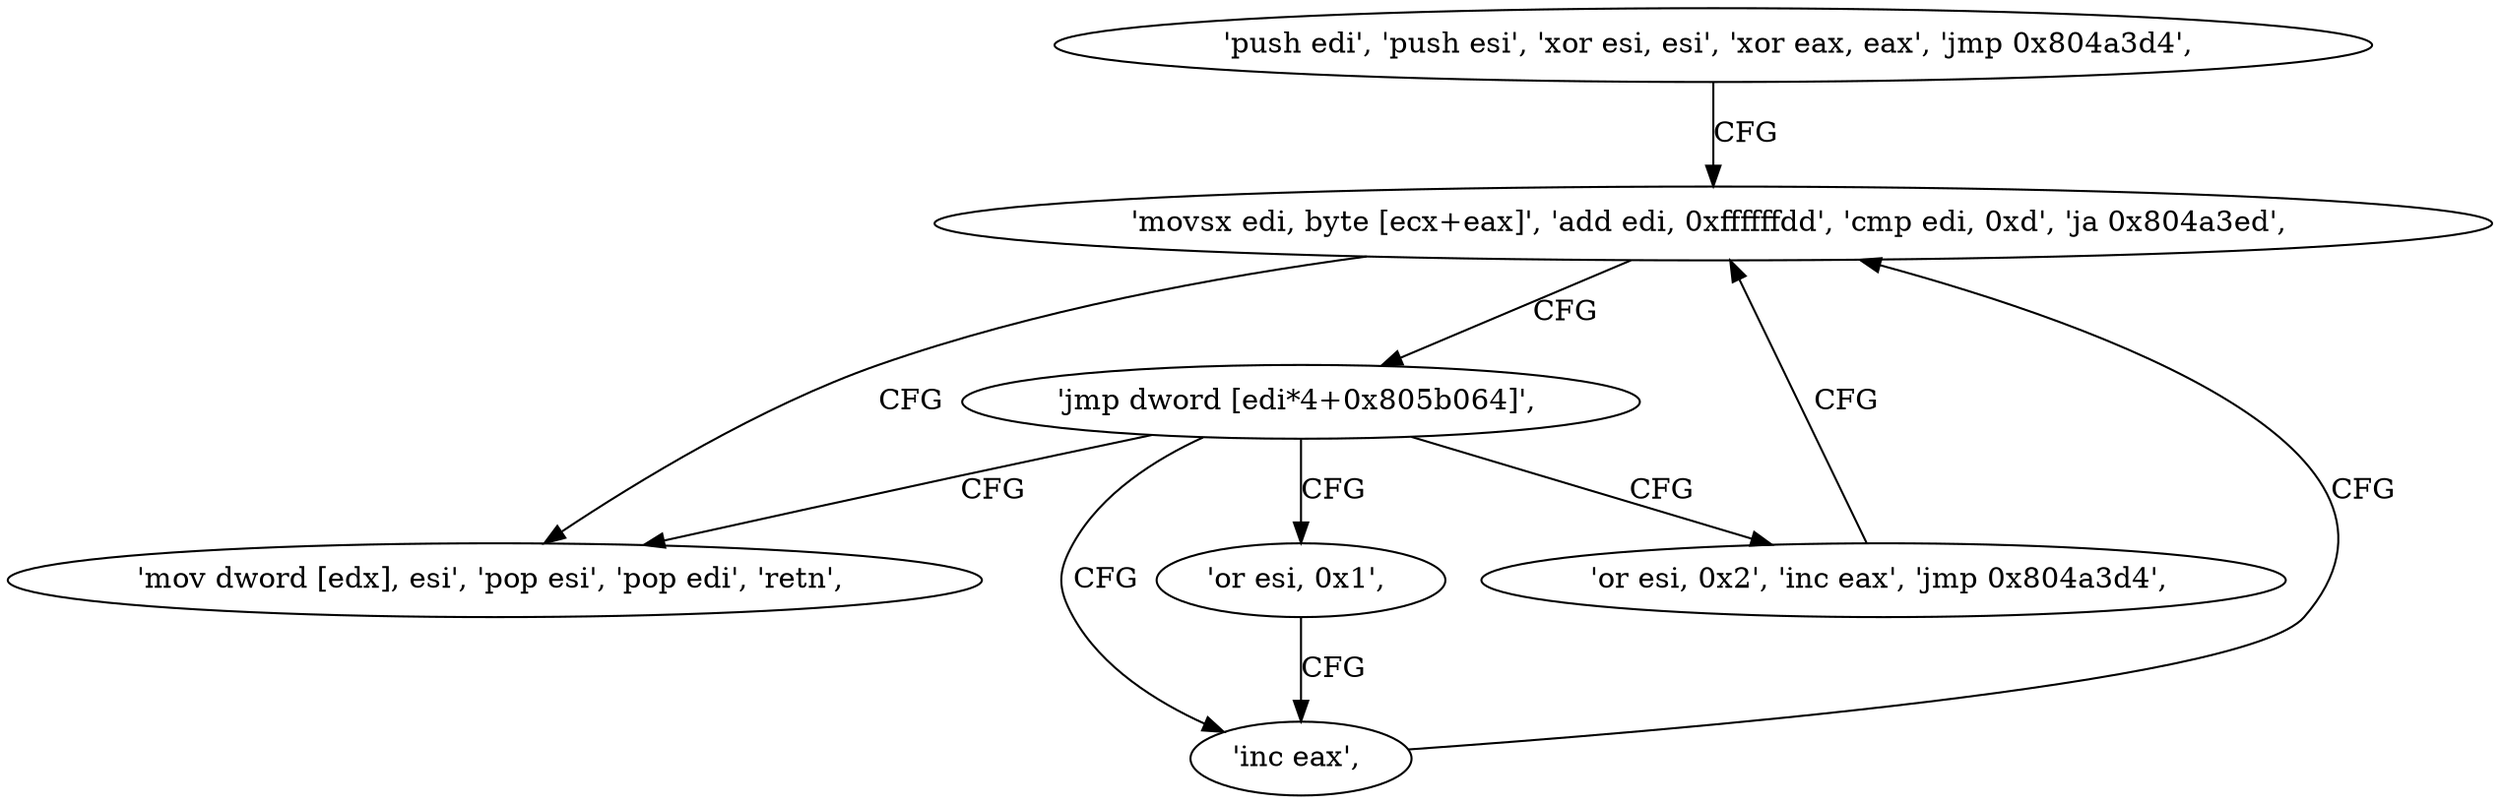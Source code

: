 digraph "func" {
"134521792" [label = "'push edi', 'push esi', 'xor esi, esi', 'xor eax, eax', 'jmp 0x804a3d4', " ]
"134521812" [label = "'movsx edi, byte [ecx+eax]', 'add edi, 0xffffffdd', 'cmp edi, 0xd', 'ja 0x804a3ed', " ]
"134521837" [label = "'mov dword [edx], esi', 'pop esi', 'pop edi', 'retn', " ]
"134521824" [label = "'jmp dword [edi*4+0x805b064]', " ]
"134521808" [label = "'or esi, 0x1', " ]
"134521811" [label = "'inc eax', " ]
"134521831" [label = "'or esi, 0x2', 'inc eax', 'jmp 0x804a3d4', " ]
"134521792" -> "134521812" [ label = "CFG" ]
"134521812" -> "134521837" [ label = "CFG" ]
"134521812" -> "134521824" [ label = "CFG" ]
"134521824" -> "134521808" [ label = "CFG" ]
"134521824" -> "134521811" [ label = "CFG" ]
"134521824" -> "134521831" [ label = "CFG" ]
"134521824" -> "134521837" [ label = "CFG" ]
"134521808" -> "134521811" [ label = "CFG" ]
"134521811" -> "134521812" [ label = "CFG" ]
"134521831" -> "134521812" [ label = "CFG" ]
}
